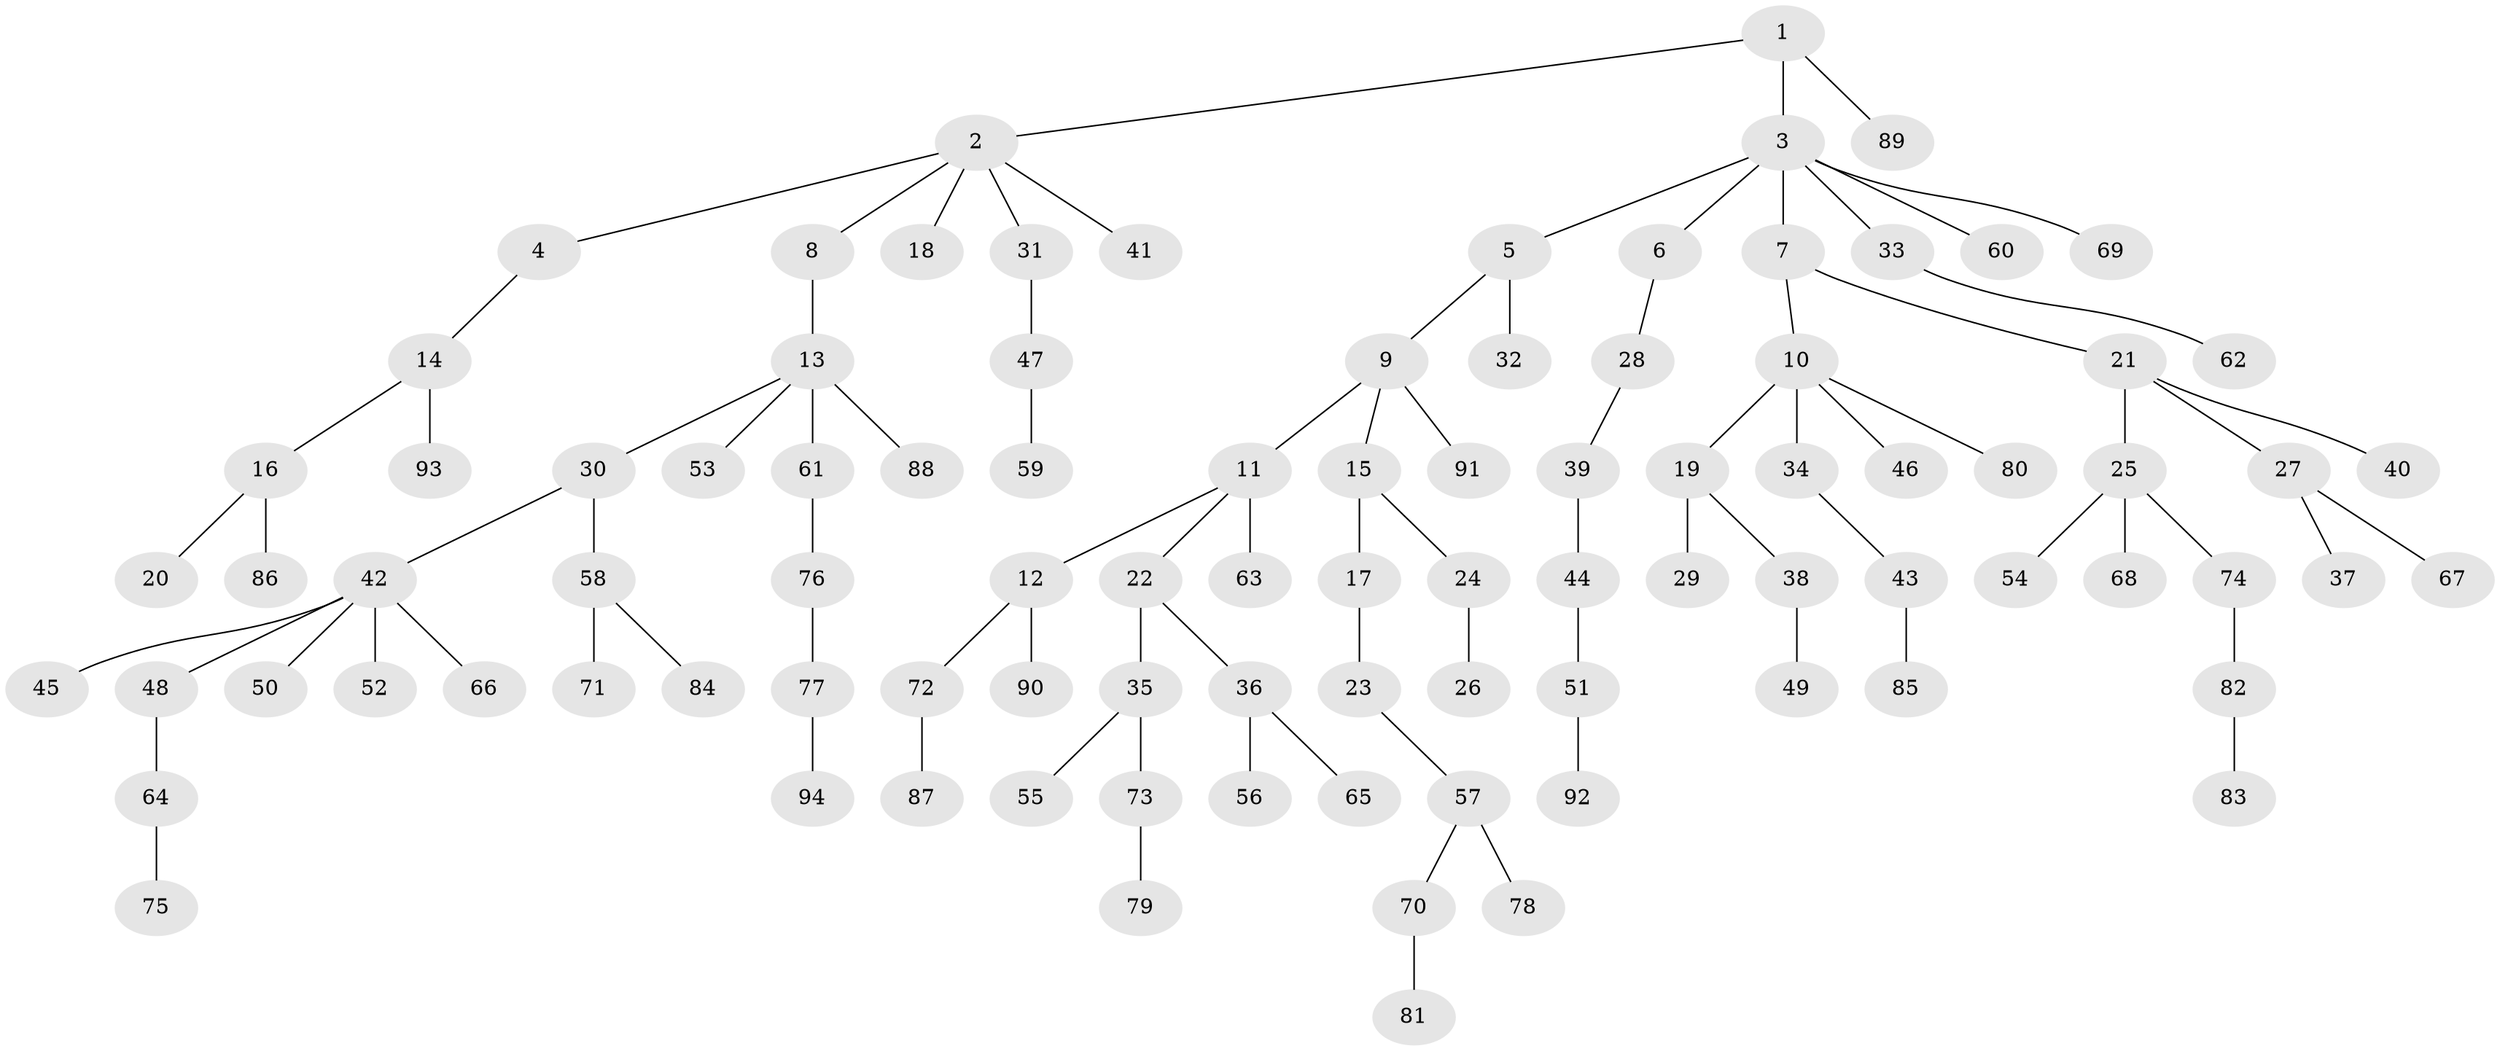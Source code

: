 // Generated by graph-tools (version 1.1) at 2025/36/03/09/25 02:36:34]
// undirected, 94 vertices, 93 edges
graph export_dot {
graph [start="1"]
  node [color=gray90,style=filled];
  1;
  2;
  3;
  4;
  5;
  6;
  7;
  8;
  9;
  10;
  11;
  12;
  13;
  14;
  15;
  16;
  17;
  18;
  19;
  20;
  21;
  22;
  23;
  24;
  25;
  26;
  27;
  28;
  29;
  30;
  31;
  32;
  33;
  34;
  35;
  36;
  37;
  38;
  39;
  40;
  41;
  42;
  43;
  44;
  45;
  46;
  47;
  48;
  49;
  50;
  51;
  52;
  53;
  54;
  55;
  56;
  57;
  58;
  59;
  60;
  61;
  62;
  63;
  64;
  65;
  66;
  67;
  68;
  69;
  70;
  71;
  72;
  73;
  74;
  75;
  76;
  77;
  78;
  79;
  80;
  81;
  82;
  83;
  84;
  85;
  86;
  87;
  88;
  89;
  90;
  91;
  92;
  93;
  94;
  1 -- 2;
  1 -- 3;
  1 -- 89;
  2 -- 4;
  2 -- 8;
  2 -- 18;
  2 -- 31;
  2 -- 41;
  3 -- 5;
  3 -- 6;
  3 -- 7;
  3 -- 33;
  3 -- 60;
  3 -- 69;
  4 -- 14;
  5 -- 9;
  5 -- 32;
  6 -- 28;
  7 -- 10;
  7 -- 21;
  8 -- 13;
  9 -- 11;
  9 -- 15;
  9 -- 91;
  10 -- 19;
  10 -- 34;
  10 -- 46;
  10 -- 80;
  11 -- 12;
  11 -- 22;
  11 -- 63;
  12 -- 72;
  12 -- 90;
  13 -- 30;
  13 -- 53;
  13 -- 61;
  13 -- 88;
  14 -- 16;
  14 -- 93;
  15 -- 17;
  15 -- 24;
  16 -- 20;
  16 -- 86;
  17 -- 23;
  19 -- 29;
  19 -- 38;
  21 -- 25;
  21 -- 27;
  21 -- 40;
  22 -- 35;
  22 -- 36;
  23 -- 57;
  24 -- 26;
  25 -- 54;
  25 -- 68;
  25 -- 74;
  27 -- 37;
  27 -- 67;
  28 -- 39;
  30 -- 42;
  30 -- 58;
  31 -- 47;
  33 -- 62;
  34 -- 43;
  35 -- 55;
  35 -- 73;
  36 -- 56;
  36 -- 65;
  38 -- 49;
  39 -- 44;
  42 -- 45;
  42 -- 48;
  42 -- 50;
  42 -- 52;
  42 -- 66;
  43 -- 85;
  44 -- 51;
  47 -- 59;
  48 -- 64;
  51 -- 92;
  57 -- 70;
  57 -- 78;
  58 -- 71;
  58 -- 84;
  61 -- 76;
  64 -- 75;
  70 -- 81;
  72 -- 87;
  73 -- 79;
  74 -- 82;
  76 -- 77;
  77 -- 94;
  82 -- 83;
}
